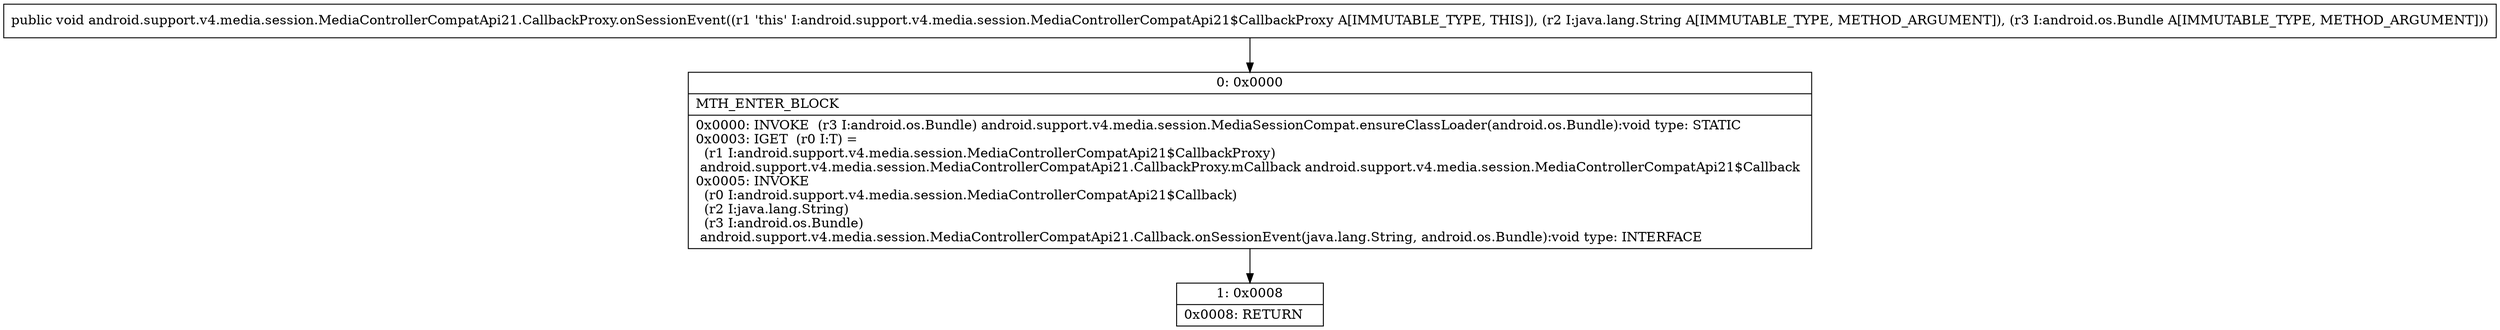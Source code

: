 digraph "CFG forandroid.support.v4.media.session.MediaControllerCompatApi21.CallbackProxy.onSessionEvent(Ljava\/lang\/String;Landroid\/os\/Bundle;)V" {
Node_0 [shape=record,label="{0\:\ 0x0000|MTH_ENTER_BLOCK\l|0x0000: INVOKE  (r3 I:android.os.Bundle) android.support.v4.media.session.MediaSessionCompat.ensureClassLoader(android.os.Bundle):void type: STATIC \l0x0003: IGET  (r0 I:T) = \l  (r1 I:android.support.v4.media.session.MediaControllerCompatApi21$CallbackProxy)\l android.support.v4.media.session.MediaControllerCompatApi21.CallbackProxy.mCallback android.support.v4.media.session.MediaControllerCompatApi21$Callback \l0x0005: INVOKE  \l  (r0 I:android.support.v4.media.session.MediaControllerCompatApi21$Callback)\l  (r2 I:java.lang.String)\l  (r3 I:android.os.Bundle)\l android.support.v4.media.session.MediaControllerCompatApi21.Callback.onSessionEvent(java.lang.String, android.os.Bundle):void type: INTERFACE \l}"];
Node_1 [shape=record,label="{1\:\ 0x0008|0x0008: RETURN   \l}"];
MethodNode[shape=record,label="{public void android.support.v4.media.session.MediaControllerCompatApi21.CallbackProxy.onSessionEvent((r1 'this' I:android.support.v4.media.session.MediaControllerCompatApi21$CallbackProxy A[IMMUTABLE_TYPE, THIS]), (r2 I:java.lang.String A[IMMUTABLE_TYPE, METHOD_ARGUMENT]), (r3 I:android.os.Bundle A[IMMUTABLE_TYPE, METHOD_ARGUMENT])) }"];
MethodNode -> Node_0;
Node_0 -> Node_1;
}


